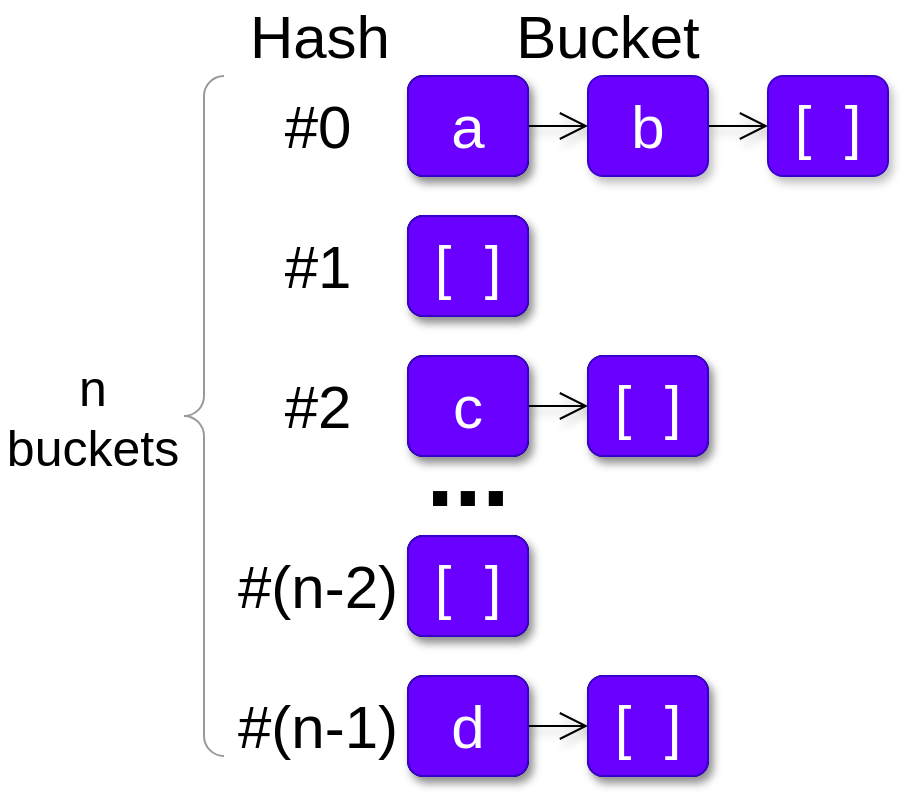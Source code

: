 <mxfile>
    <diagram id="ktqaJpJzFkQ4vOUaXXwR" name="Page-1">
        <mxGraphModel dx="721" dy="1636" grid="1" gridSize="10" guides="1" tooltips="1" connect="1" arrows="1" fold="1" page="1" pageScale="1" pageWidth="850" pageHeight="1100" math="0" shadow="0">
            <root>
                <mxCell id="0"/>
                <mxCell id="1" parent="0"/>
                <mxCell id="20" style="edgeStyle=none;html=1;exitX=1;exitY=0.5;exitDx=0;exitDy=0;entryX=0;entryY=0.5;entryDx=0;entryDy=0;fontSize=30;endArrow=open;endFill=0;endSize=12;shadow=1;" edge="1" parent="1" source="3" target="4">
                    <mxGeometry relative="1" as="geometry"/>
                </mxCell>
                <mxCell id="3" value="a" style="rounded=1;whiteSpace=wrap;html=1;fontSize=30;shadow=1;" vertex="1" parent="1">
                    <mxGeometry x="210" y="40" width="60" height="50" as="geometry"/>
                </mxCell>
                <mxCell id="21" style="edgeStyle=none;html=1;exitX=1;exitY=0.5;exitDx=0;exitDy=0;entryX=0;entryY=0.5;entryDx=0;entryDy=0;fontSize=30;endArrow=open;endFill=0;endSize=12;shadow=1;" edge="1" parent="1" source="4" target="5">
                    <mxGeometry relative="1" as="geometry"/>
                </mxCell>
                <mxCell id="4" value="b" style="rounded=1;whiteSpace=wrap;html=1;fontSize=30;shadow=1;fillColor=#6a00ff;strokeColor=#3700CC;fontColor=#ffffff;" vertex="1" parent="1">
                    <mxGeometry x="300" y="40" width="60" height="50" as="geometry"/>
                </mxCell>
                <mxCell id="5" value="[&amp;nbsp; ]" style="rounded=1;whiteSpace=wrap;html=1;fontSize=30;fillColor=#6a00ff;strokeColor=#3700CC;fontColor=#ffffff;shadow=1;" vertex="1" parent="1">
                    <mxGeometry x="390" y="40" width="60" height="50" as="geometry"/>
                </mxCell>
                <mxCell id="8" value="[&amp;nbsp; ]" style="rounded=1;whiteSpace=wrap;html=1;fontSize=30;shadow=1;" vertex="1" parent="1">
                    <mxGeometry x="210" y="110" width="60" height="50" as="geometry"/>
                </mxCell>
                <mxCell id="22" style="edgeStyle=none;html=1;exitX=1;exitY=0.5;exitDx=0;exitDy=0;entryX=0;entryY=0.5;entryDx=0;entryDy=0;fontSize=30;endArrow=open;endFill=0;endSize=12;shadow=1;" edge="1" parent="1" source="9" target="10">
                    <mxGeometry relative="1" as="geometry"/>
                </mxCell>
                <mxCell id="9" value="c" style="rounded=1;whiteSpace=wrap;html=1;fontSize=30;shadow=1;" vertex="1" parent="1">
                    <mxGeometry x="210" y="180" width="60" height="50" as="geometry"/>
                </mxCell>
                <mxCell id="10" value="[&amp;nbsp; ]" style="rounded=1;whiteSpace=wrap;html=1;fontSize=30;shadow=1;" vertex="1" parent="1">
                    <mxGeometry x="300" y="180" width="60" height="50" as="geometry"/>
                </mxCell>
                <mxCell id="11" value="[&amp;nbsp; ]" style="rounded=1;whiteSpace=wrap;html=1;fontSize=30;shadow=1;" vertex="1" parent="1">
                    <mxGeometry x="210" y="270" width="60" height="50" as="geometry"/>
                </mxCell>
                <mxCell id="23" style="edgeStyle=none;html=1;exitX=1;exitY=0.5;exitDx=0;exitDy=0;entryX=0;entryY=0.5;entryDx=0;entryDy=0;fontSize=30;endArrow=open;endFill=0;endSize=12;shadow=1;" edge="1" parent="1" source="12" target="13">
                    <mxGeometry relative="1" as="geometry"/>
                </mxCell>
                <mxCell id="12" value="d" style="rounded=1;whiteSpace=wrap;html=1;fontSize=30;shadow=1;" vertex="1" parent="1">
                    <mxGeometry x="210" y="340" width="60" height="50" as="geometry"/>
                </mxCell>
                <mxCell id="13" value="[&amp;nbsp; ]" style="rounded=1;whiteSpace=wrap;html=1;fontSize=30;shadow=1;" vertex="1" parent="1">
                    <mxGeometry x="300" y="340" width="60" height="50" as="geometry"/>
                </mxCell>
                <mxCell id="14" value="..." style="text;html=1;strokeColor=none;fillColor=none;align=center;verticalAlign=bottom;whiteSpace=wrap;rounded=0;fontSize=50;fontStyle=1;shadow=1;" vertex="1" parent="1">
                    <mxGeometry x="220" y="250" width="40" height="20" as="geometry"/>
                </mxCell>
                <mxCell id="15" value="#0" style="text;html=1;strokeColor=none;fillColor=none;align=center;verticalAlign=middle;whiteSpace=wrap;rounded=0;fontSize=30;shadow=1;" vertex="1" parent="1">
                    <mxGeometry x="120" y="55" width="90" height="20" as="geometry"/>
                </mxCell>
                <mxCell id="16" value="#1" style="text;html=1;strokeColor=none;fillColor=none;align=center;verticalAlign=middle;whiteSpace=wrap;rounded=0;fontSize=30;shadow=1;" vertex="1" parent="1">
                    <mxGeometry x="120" y="125" width="90" height="20" as="geometry"/>
                </mxCell>
                <mxCell id="17" value="#2" style="text;html=1;strokeColor=none;fillColor=none;align=center;verticalAlign=middle;whiteSpace=wrap;rounded=0;fontSize=30;shadow=1;" vertex="1" parent="1">
                    <mxGeometry x="120" y="195" width="90" height="20" as="geometry"/>
                </mxCell>
                <mxCell id="18" value="#(n-2)" style="text;html=1;strokeColor=none;fillColor=none;align=center;verticalAlign=middle;whiteSpace=wrap;rounded=0;fontSize=30;shadow=1;" vertex="1" parent="1">
                    <mxGeometry x="120" y="285" width="90" height="20" as="geometry"/>
                </mxCell>
                <mxCell id="19" value="#(n-1)" style="text;html=1;strokeColor=none;fillColor=none;align=center;verticalAlign=middle;whiteSpace=wrap;rounded=0;fontSize=30;shadow=1;" vertex="1" parent="1">
                    <mxGeometry x="120" y="355" width="90" height="20" as="geometry"/>
                </mxCell>
                <mxCell id="26" value="Hash" style="text;html=1;strokeColor=none;fillColor=none;align=right;verticalAlign=middle;whiteSpace=wrap;rounded=0;fontSize=30;shadow=1;" vertex="1" parent="1">
                    <mxGeometry x="127.5" y="10" width="75" height="20" as="geometry"/>
                </mxCell>
                <mxCell id="27" value="Bucket" style="text;html=1;strokeColor=none;fillColor=none;align=center;verticalAlign=middle;whiteSpace=wrap;rounded=0;fontSize=30;shadow=1;" vertex="1" parent="1">
                    <mxGeometry x="230" y="10" width="160" height="20" as="geometry"/>
                </mxCell>
                <mxCell id="28" value="d" style="rounded=1;whiteSpace=wrap;html=1;fontSize=30;fillColor=#6a00ff;strokeColor=#3700CC;fontColor=#ffffff;shadow=1;" vertex="1" parent="1">
                    <mxGeometry x="210" y="340" width="60" height="50" as="geometry"/>
                </mxCell>
                <mxCell id="29" value="[&amp;nbsp; ]" style="rounded=1;whiteSpace=wrap;html=1;fontSize=30;fillColor=#6a00ff;strokeColor=#3700CC;fontColor=#ffffff;shadow=1;" vertex="1" parent="1">
                    <mxGeometry x="300" y="340" width="60" height="50" as="geometry"/>
                </mxCell>
                <mxCell id="30" value="[&amp;nbsp; ]" style="rounded=1;whiteSpace=wrap;html=1;fontSize=30;fillColor=#6a00ff;strokeColor=#3700CC;fontColor=#ffffff;shadow=1;" vertex="1" parent="1">
                    <mxGeometry x="210" y="270" width="60" height="50" as="geometry"/>
                </mxCell>
                <mxCell id="31" value="c" style="rounded=1;whiteSpace=wrap;html=1;fontSize=30;fillColor=#6a00ff;strokeColor=#3700CC;fontColor=#ffffff;shadow=1;" vertex="1" parent="1">
                    <mxGeometry x="210" y="180" width="60" height="50" as="geometry"/>
                </mxCell>
                <mxCell id="32" value="[&amp;nbsp; ]" style="rounded=1;whiteSpace=wrap;html=1;fontSize=30;fillColor=#6a00ff;strokeColor=#3700CC;fontColor=#ffffff;shadow=1;" vertex="1" parent="1">
                    <mxGeometry x="300" y="180" width="60" height="50" as="geometry"/>
                </mxCell>
                <mxCell id="33" value="[&amp;nbsp; ]" style="rounded=1;whiteSpace=wrap;html=1;fontSize=30;fillColor=#6a00ff;strokeColor=#3700CC;fontColor=#ffffff;shadow=1;" vertex="1" parent="1">
                    <mxGeometry x="210" y="110" width="60" height="50" as="geometry"/>
                </mxCell>
                <mxCell id="34" value="a" style="rounded=1;whiteSpace=wrap;html=1;fontSize=30;fillColor=#6a00ff;strokeColor=#3700CC;fontColor=#ffffff;shadow=1;" vertex="1" parent="1">
                    <mxGeometry x="210" y="40" width="60" height="50" as="geometry"/>
                </mxCell>
                <mxCell id="36" value="" style="labelPosition=right;align=left;strokeWidth=1;shape=mxgraph.mockup.markup.curlyBrace;html=1;shadow=0;dashed=0;strokeColor=#999999;direction=north;fontSize=30;fillColor=#000000;" vertex="1" parent="1">
                    <mxGeometry x="98" y="40" width="20" height="340" as="geometry"/>
                </mxCell>
                <mxCell id="37" value="n&lt;br style=&quot;font-size: 25px;&quot;&gt;buckets" style="text;html=1;strokeColor=none;fillColor=none;align=center;verticalAlign=middle;whiteSpace=wrap;rounded=0;fontSize=25;shadow=1;" vertex="1" parent="1">
                    <mxGeometry x="10" y="200" width="85" height="20" as="geometry"/>
                </mxCell>
            </root>
        </mxGraphModel>
    </diagram>
</mxfile>
